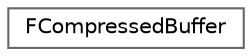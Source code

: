 digraph "Graphical Class Hierarchy"
{
 // INTERACTIVE_SVG=YES
 // LATEX_PDF_SIZE
  bgcolor="transparent";
  edge [fontname=Helvetica,fontsize=10,labelfontname=Helvetica,labelfontsize=10];
  node [fontname=Helvetica,fontsize=10,shape=box,height=0.2,width=0.4];
  rankdir="LR";
  Node0 [id="Node000000",label="FCompressedBuffer",height=0.2,width=0.4,color="grey40", fillcolor="white", style="filled",URL="$d0/d95/classFCompressedBuffer.html",tooltip="A compressed buffer stores compressed data in a self-contained format."];
}
